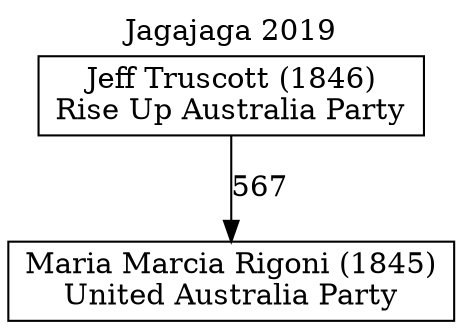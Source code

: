 // House preference flow
digraph "Maria Marcia Rigoni (1845)_Jagajaga_2019" {
	graph [label="Jagajaga 2019" labelloc=t mclimit=10]
	node [shape=box]
	"Maria Marcia Rigoni (1845)" [label="Maria Marcia Rigoni (1845)
United Australia Party"]
	"Jeff Truscott (1846)" [label="Jeff Truscott (1846)
Rise Up Australia Party"]
	"Jeff Truscott (1846)" -> "Maria Marcia Rigoni (1845)" [label=567]
}
